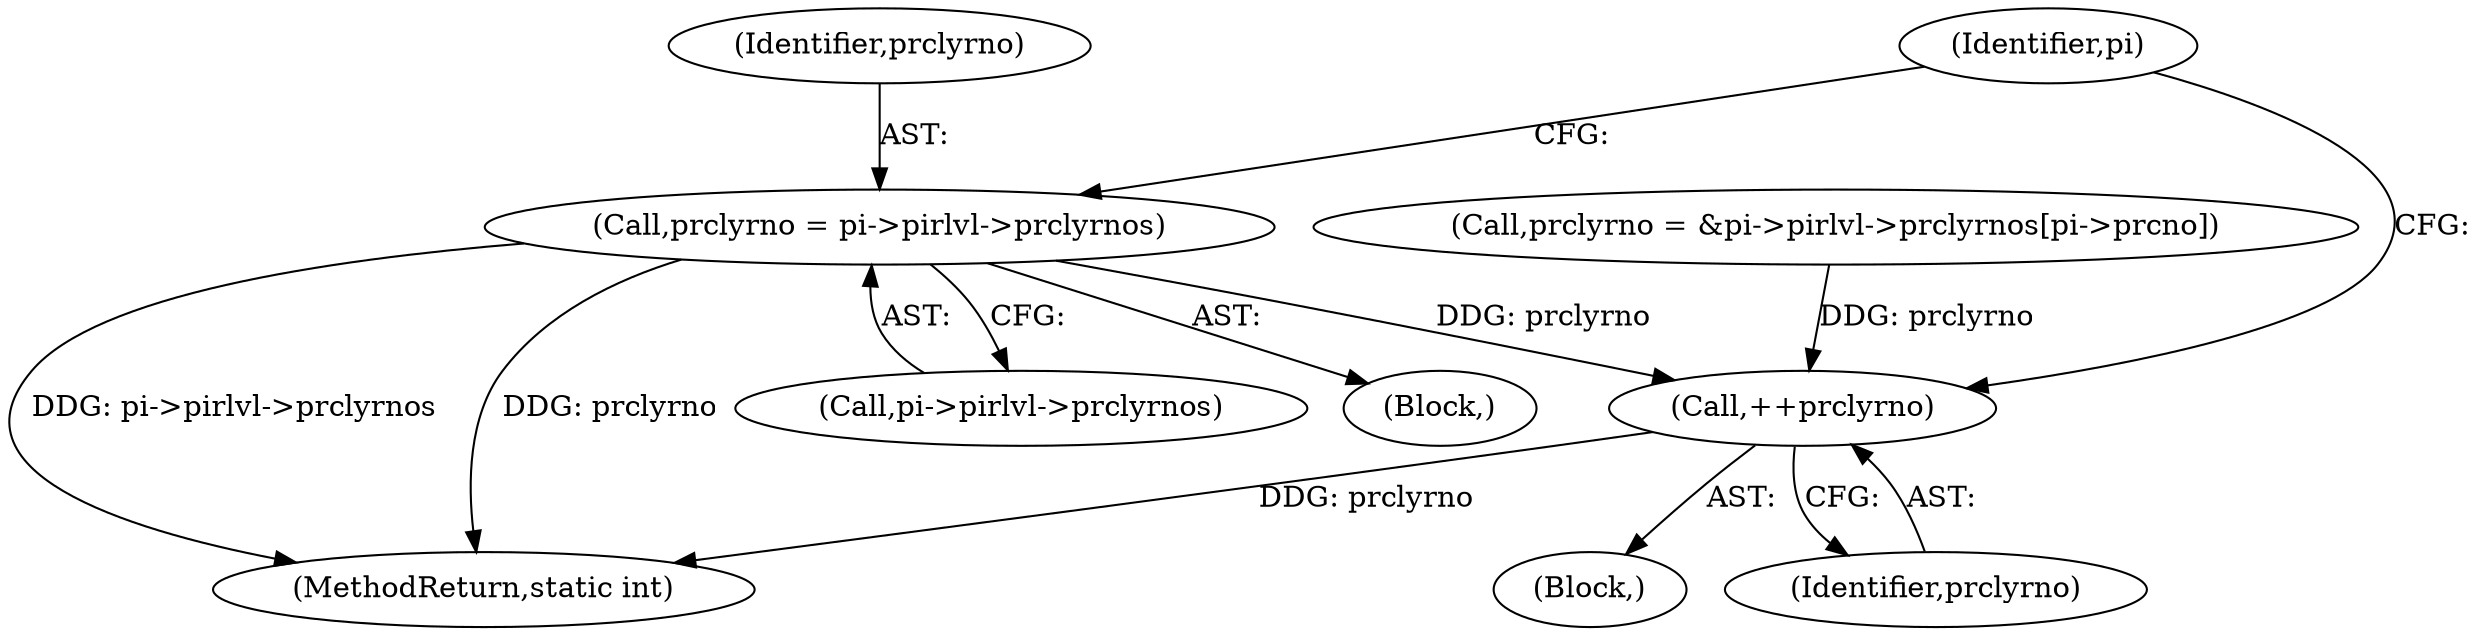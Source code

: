 digraph "0_jasper_aa0b0f79ade5eef8b0e7a214c03f5af54b36ba7d_1@pointer" {
"1000283" [label="(Call,prclyrno = pi->pirlvl->prclyrnos)"];
"1000304" [label="(Call,++prclyrno)"];
"1000277" [label="(Block,)"];
"1000283" [label="(Call,prclyrno = pi->pirlvl->prclyrnos)"];
"1000292" [label="(Identifier,pi)"];
"1000304" [label="(Call,++prclyrno)"];
"1000284" [label="(Identifier,prclyrno)"];
"1000329" [label="(MethodReturn,static int)"];
"1000285" [label="(Call,pi->pirlvl->prclyrnos)"];
"1000126" [label="(Call,prclyrno = &pi->pirlvl->prclyrnos[pi->prcno])"];
"1000305" [label="(Identifier,prclyrno)"];
"1000299" [label="(Block,)"];
"1000283" -> "1000277"  [label="AST: "];
"1000283" -> "1000285"  [label="CFG: "];
"1000284" -> "1000283"  [label="AST: "];
"1000285" -> "1000283"  [label="AST: "];
"1000292" -> "1000283"  [label="CFG: "];
"1000283" -> "1000329"  [label="DDG: pi->pirlvl->prclyrnos"];
"1000283" -> "1000329"  [label="DDG: prclyrno"];
"1000283" -> "1000304"  [label="DDG: prclyrno"];
"1000304" -> "1000299"  [label="AST: "];
"1000304" -> "1000305"  [label="CFG: "];
"1000305" -> "1000304"  [label="AST: "];
"1000292" -> "1000304"  [label="CFG: "];
"1000304" -> "1000329"  [label="DDG: prclyrno"];
"1000126" -> "1000304"  [label="DDG: prclyrno"];
}
